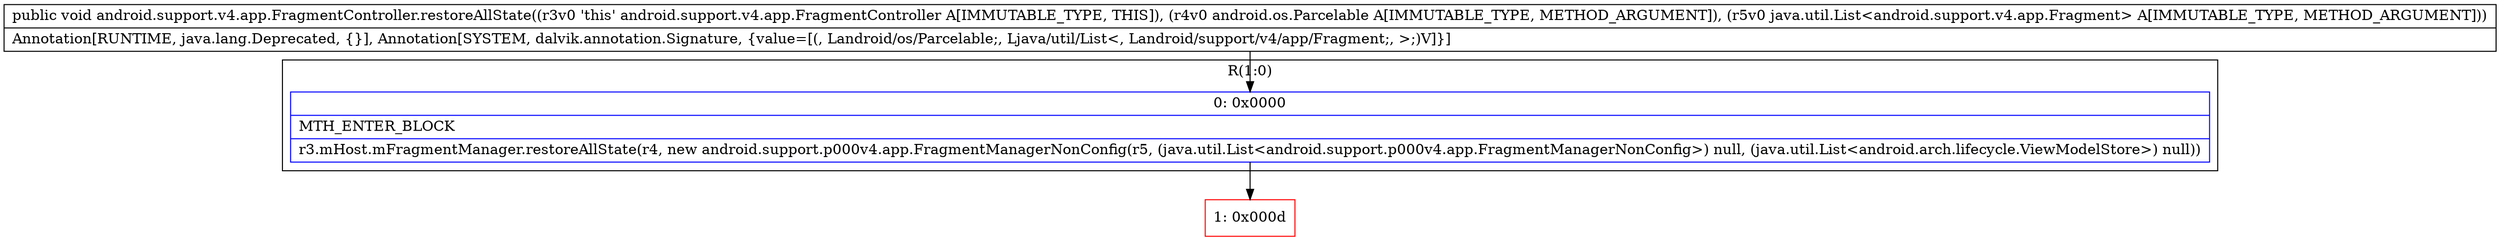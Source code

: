 digraph "CFG forandroid.support.v4.app.FragmentController.restoreAllState(Landroid\/os\/Parcelable;Ljava\/util\/List;)V" {
subgraph cluster_Region_1683433064 {
label = "R(1:0)";
node [shape=record,color=blue];
Node_0 [shape=record,label="{0\:\ 0x0000|MTH_ENTER_BLOCK\l|r3.mHost.mFragmentManager.restoreAllState(r4, new android.support.p000v4.app.FragmentManagerNonConfig(r5, (java.util.List\<android.support.p000v4.app.FragmentManagerNonConfig\>) null, (java.util.List\<android.arch.lifecycle.ViewModelStore\>) null))\l}"];
}
Node_1 [shape=record,color=red,label="{1\:\ 0x000d}"];
MethodNode[shape=record,label="{public void android.support.v4.app.FragmentController.restoreAllState((r3v0 'this' android.support.v4.app.FragmentController A[IMMUTABLE_TYPE, THIS]), (r4v0 android.os.Parcelable A[IMMUTABLE_TYPE, METHOD_ARGUMENT]), (r5v0 java.util.List\<android.support.v4.app.Fragment\> A[IMMUTABLE_TYPE, METHOD_ARGUMENT]))  | Annotation[RUNTIME, java.lang.Deprecated, \{\}], Annotation[SYSTEM, dalvik.annotation.Signature, \{value=[(, Landroid\/os\/Parcelable;, Ljava\/util\/List\<, Landroid\/support\/v4\/app\/Fragment;, \>;)V]\}]\l}"];
MethodNode -> Node_0;
Node_0 -> Node_1;
}

